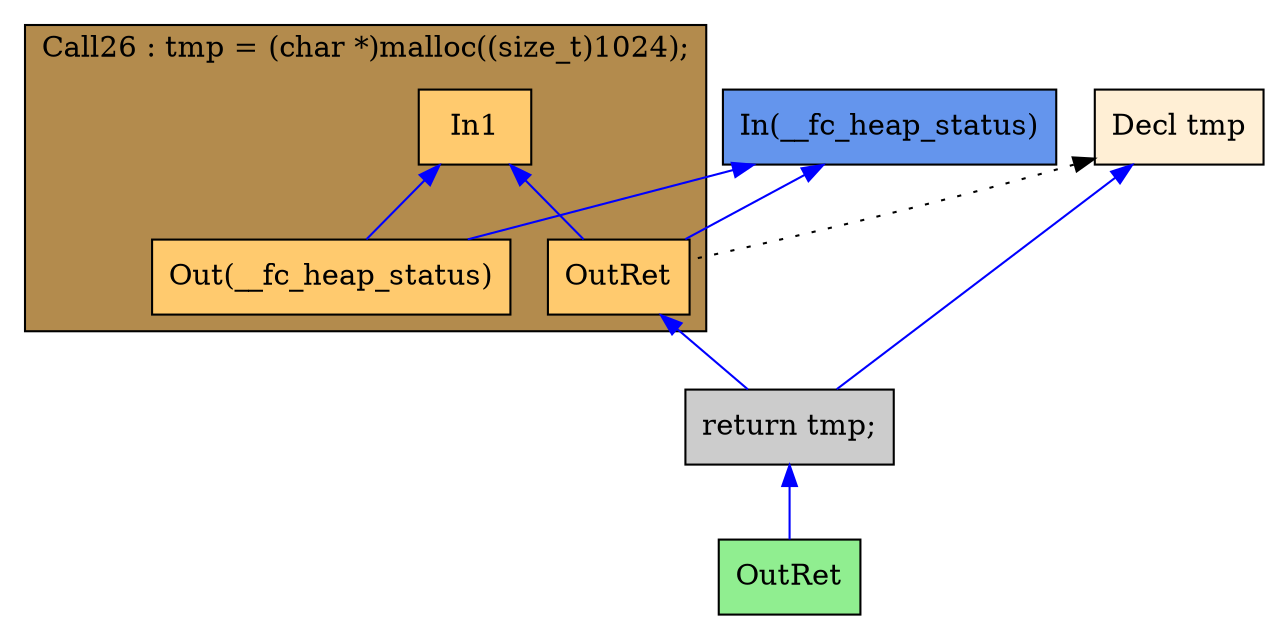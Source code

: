 digraph G {
  rankdir=TB;
  node [style="filled", ];
  73 [label="Decl tmp", fillcolor="#FFEFD5", shape=box, ];
  75 [label="In1", fillcolor="#FFCA6E", shape=box, ];
  76 [label="Out(__fc_heap_status)", fillcolor="#FFCA6E", shape=box, ];
  77 [label="OutRet", fillcolor="#FFCA6E", shape=box, ];
  78 [label="return tmp;", fillcolor="#CCCCCC", shape=box, ];
  79 [label="OutRet", fillcolor="#90EE90", shape=box, ];
  80 [label="In(__fc_heap_status)", fillcolor="#6495ED", shape=box, ];
  
  subgraph cluster_Call26 { label="Call26 : tmp = (char *)malloc((size_t)1024);";
                            fillcolor="#B38B4D"; style="filled"; 77;76;75;
     };
  
  edge [dir=back, ];
  75 -> 76 [color="#0000FF", ];
  80 -> 76 [color="#0000FF", ];
  73 -> 77 [color="#000000", style="dotted", ];
  75 -> 77 [color="#0000FF", ];
  80 -> 77 [color="#0000FF", ];
  73 -> 78 [color="#0000FF", ];
  77 -> 78 [color="#0000FF", ];
  78 -> 79 [color="#0000FF", ];
  
  }
